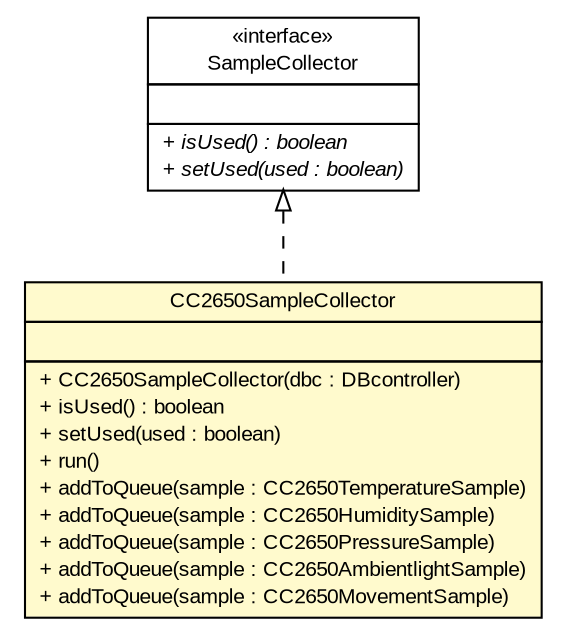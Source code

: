 #!/usr/local/bin/dot
#
# Class diagram 
# Generated by UMLGraph version R5_6 (http://www.umlgraph.org/)
#

digraph G {
	edge [fontname="arial",fontsize=10,labelfontname="arial",labelfontsize=10];
	node [fontname="arial",fontsize=10,shape=plaintext];
	nodesep=0.25;
	ranksep=0.5;
	// de.fhg.fit.biomos.sensorplatform.control.SampleCollector
	c1976 [label=<<table title="de.fhg.fit.biomos.sensorplatform.control.SampleCollector" border="0" cellborder="1" cellspacing="0" cellpadding="2" port="p" href="./SampleCollector.html">
		<tr><td><table border="0" cellspacing="0" cellpadding="1">
<tr><td align="center" balign="center"> &#171;interface&#187; </td></tr>
<tr><td align="center" balign="center"> SampleCollector </td></tr>
		</table></td></tr>
		<tr><td><table border="0" cellspacing="0" cellpadding="1">
<tr><td align="left" balign="left">  </td></tr>
		</table></td></tr>
		<tr><td><table border="0" cellspacing="0" cellpadding="1">
<tr><td align="left" balign="left"><font face="arial italic" point-size="10.0"> + isUsed() : boolean </font></td></tr>
<tr><td align="left" balign="left"><font face="arial italic" point-size="10.0"> + setUsed(used : boolean) </font></td></tr>
		</table></td></tr>
		</table>>, URL="./SampleCollector.html", fontname="arial", fontcolor="black", fontsize=10.0];
	// de.fhg.fit.biomos.sensorplatform.control.CC2650SampleCollector
	c1980 [label=<<table title="de.fhg.fit.biomos.sensorplatform.control.CC2650SampleCollector" border="0" cellborder="1" cellspacing="0" cellpadding="2" port="p" bgcolor="lemonChiffon" href="./CC2650SampleCollector.html">
		<tr><td><table border="0" cellspacing="0" cellpadding="1">
<tr><td align="center" balign="center"> CC2650SampleCollector </td></tr>
		</table></td></tr>
		<tr><td><table border="0" cellspacing="0" cellpadding="1">
<tr><td align="left" balign="left">  </td></tr>
		</table></td></tr>
		<tr><td><table border="0" cellspacing="0" cellpadding="1">
<tr><td align="left" balign="left"> + CC2650SampleCollector(dbc : DBcontroller) </td></tr>
<tr><td align="left" balign="left"> + isUsed() : boolean </td></tr>
<tr><td align="left" balign="left"> + setUsed(used : boolean) </td></tr>
<tr><td align="left" balign="left"> + run() </td></tr>
<tr><td align="left" balign="left"> + addToQueue(sample : CC2650TemperatureSample) </td></tr>
<tr><td align="left" balign="left"> + addToQueue(sample : CC2650HumiditySample) </td></tr>
<tr><td align="left" balign="left"> + addToQueue(sample : CC2650PressureSample) </td></tr>
<tr><td align="left" balign="left"> + addToQueue(sample : CC2650AmbientlightSample) </td></tr>
<tr><td align="left" balign="left"> + addToQueue(sample : CC2650MovementSample) </td></tr>
		</table></td></tr>
		</table>>, URL="./CC2650SampleCollector.html", fontname="arial", fontcolor="black", fontsize=10.0];
	//de.fhg.fit.biomos.sensorplatform.control.CC2650SampleCollector implements de.fhg.fit.biomos.sensorplatform.control.SampleCollector
	c1976:p -> c1980:p [dir=back,arrowtail=empty,style=dashed];
}

